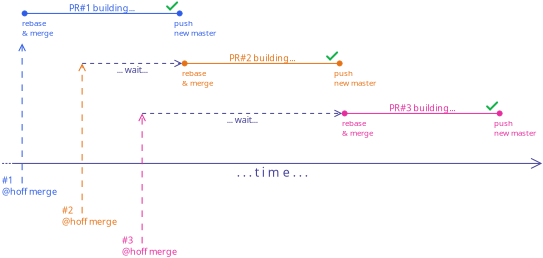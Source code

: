 <?xml version="1.0" encoding="UTF-8"?>
<dia:diagram xmlns:dia="http://www.lysator.liu.se/~alla/dia/">
  <dia:layer name="Background" visible="true" connectable="true" active="true">
    <dia:object type="Standard - Text" version="1" id="O0">
      <dia:attribute name="obj_pos">
        <dia:point val="5,1"/>
      </dia:attribute>
      <dia:attribute name="obj_bb">
        <dia:rectangle val="3.186,0.455;6.814,1.545"/>
      </dia:attribute>
      <dia:attribute name="text">
        <dia:composite type="text">
          <dia:attribute name="string">
            <dia:string>#PR#1 building...
#</dia:string>
          </dia:attribute>
          <dia:attribute name="font">
            <dia:font family="sans" style="0" name="Helvetica"/>
          </dia:attribute>
          <dia:attribute name="height">
            <dia:real val="0.564"/>
          </dia:attribute>
          <dia:attribute name="pos">
            <dia:point val="5,0.874"/>
          </dia:attribute>
          <dia:attribute name="color">
            <dia:color val="#2d5ce6ff"/>
          </dia:attribute>
          <dia:attribute name="alignment">
            <dia:enum val="1"/>
          </dia:attribute>
        </dia:composite>
      </dia:attribute>
      <dia:attribute name="valign">
        <dia:enum val="2"/>
      </dia:attribute>
      <dia:connections>
        <dia:connection handle="0" to="O11" connection="0"/>
      </dia:connections>
    </dia:object>
    <dia:object type="Standard - Line" version="0" id="O1">
      <dia:attribute name="obj_pos">
        <dia:point val="0,8.5"/>
      </dia:attribute>
      <dia:attribute name="obj_bb">
        <dia:rectangle val="-0.056,8.21;27.025,8.79"/>
      </dia:attribute>
      <dia:attribute name="conn_endpoints">
        <dia:point val="0,8.5"/>
        <dia:point val="27,8.5"/>
      </dia:attribute>
      <dia:attribute name="numcp">
        <dia:int val="1"/>
      </dia:attribute>
      <dia:attribute name="line_color">
        <dia:color val="#474499ff"/>
      </dia:attribute>
      <dia:attribute name="line_width">
        <dia:real val="0.05"/>
      </dia:attribute>
      <dia:attribute name="start_arrow">
        <dia:enum val="33"/>
      </dia:attribute>
      <dia:attribute name="start_arrow_length">
        <dia:real val="0.25"/>
      </dia:attribute>
      <dia:attribute name="start_arrow_width">
        <dia:real val="0.25"/>
      </dia:attribute>
      <dia:attribute name="end_arrow">
        <dia:enum val="1"/>
      </dia:attribute>
      <dia:attribute name="end_arrow_length">
        <dia:real val="0.5"/>
      </dia:attribute>
      <dia:attribute name="end_arrow_width">
        <dia:real val="0.5"/>
      </dia:attribute>
    </dia:object>
    <dia:object type="Standard - Text" version="1" id="O2">
      <dia:attribute name="obj_pos">
        <dia:point val="13.5,8.5"/>
      </dia:attribute>
      <dia:attribute name="obj_bb">
        <dia:rectangle val="11.318,8.5;15.682,9.223"/>
      </dia:attribute>
      <dia:attribute name="text">
        <dia:composite type="text">
          <dia:attribute name="string">
            <dia:string>#. . . t i m e . . .#</dia:string>
          </dia:attribute>
          <dia:attribute name="font">
            <dia:font family="sans" style="0" name="Helvetica"/>
          </dia:attribute>
          <dia:attribute name="height">
            <dia:real val="0.776"/>
          </dia:attribute>
          <dia:attribute name="pos">
            <dia:point val="13.5,9.076"/>
          </dia:attribute>
          <dia:attribute name="color">
            <dia:color val="#474499ff"/>
          </dia:attribute>
          <dia:attribute name="alignment">
            <dia:enum val="1"/>
          </dia:attribute>
        </dia:composite>
      </dia:attribute>
      <dia:attribute name="valign">
        <dia:enum val="0"/>
      </dia:attribute>
      <dia:connections>
        <dia:connection handle="0" to="O1" connection="0"/>
      </dia:connections>
    </dia:object>
    <dia:object type="Standard - Text" version="1" id="O3">
      <dia:attribute name="obj_pos">
        <dia:point val="8.6,1.2"/>
      </dia:attribute>
      <dia:attribute name="obj_bb">
        <dia:rectangle val="8.6,1.2;10.932,2.154"/>
      </dia:attribute>
      <dia:attribute name="text">
        <dia:composite type="text">
          <dia:attribute name="string">
            <dia:string>#push
new master#</dia:string>
          </dia:attribute>
          <dia:attribute name="font">
            <dia:font family="sans" style="0" name="Helvetica"/>
          </dia:attribute>
          <dia:attribute name="height">
            <dia:real val="0.494"/>
          </dia:attribute>
          <dia:attribute name="pos">
            <dia:point val="8.6,1.567"/>
          </dia:attribute>
          <dia:attribute name="color">
            <dia:color val="#2d5ce6ff"/>
          </dia:attribute>
          <dia:attribute name="alignment">
            <dia:enum val="0"/>
          </dia:attribute>
        </dia:composite>
      </dia:attribute>
      <dia:attribute name="valign">
        <dia:enum val="0"/>
      </dia:attribute>
    </dia:object>
    <dia:object type="Standard - Text" version="1" id="O4">
      <dia:attribute name="obj_pos">
        <dia:point val="1,1.2"/>
      </dia:attribute>
      <dia:attribute name="obj_bb">
        <dia:rectangle val="1,1.2;2.708,2.154"/>
      </dia:attribute>
      <dia:attribute name="text">
        <dia:composite type="text">
          <dia:attribute name="string">
            <dia:string>#rebase
&amp; merge#</dia:string>
          </dia:attribute>
          <dia:attribute name="font">
            <dia:font family="sans" style="0" name="Helvetica"/>
          </dia:attribute>
          <dia:attribute name="height">
            <dia:real val="0.494"/>
          </dia:attribute>
          <dia:attribute name="pos">
            <dia:point val="1,1.567"/>
          </dia:attribute>
          <dia:attribute name="color">
            <dia:color val="#2d5ce6ff"/>
          </dia:attribute>
          <dia:attribute name="alignment">
            <dia:enum val="0"/>
          </dia:attribute>
        </dia:composite>
      </dia:attribute>
      <dia:attribute name="valign">
        <dia:enum val="0"/>
      </dia:attribute>
    </dia:object>
    <dia:object type="Standard - Line" version="0" id="O5">
      <dia:attribute name="obj_pos">
        <dia:point val="1,9.5"/>
      </dia:attribute>
      <dia:attribute name="obj_bb">
        <dia:rectangle val="0.795,2.475;1.205,9.525"/>
      </dia:attribute>
      <dia:attribute name="conn_endpoints">
        <dia:point val="1,9.5"/>
        <dia:point val="1,2.5"/>
      </dia:attribute>
      <dia:attribute name="numcp">
        <dia:int val="1"/>
      </dia:attribute>
      <dia:attribute name="line_color">
        <dia:color val="#2d5ce6ff"/>
      </dia:attribute>
      <dia:attribute name="line_width">
        <dia:real val="0.05"/>
      </dia:attribute>
      <dia:attribute name="line_style">
        <dia:enum val="1"/>
      </dia:attribute>
      <dia:attribute name="end_arrow">
        <dia:enum val="1"/>
      </dia:attribute>
      <dia:attribute name="end_arrow_length">
        <dia:real val="0.33"/>
      </dia:attribute>
      <dia:attribute name="end_arrow_width">
        <dia:real val="0.33"/>
      </dia:attribute>
      <dia:attribute name="dashlength">
        <dia:real val="0.33"/>
      </dia:attribute>
    </dia:object>
    <dia:object type="Standard - Text" version="1" id="O6">
      <dia:attribute name="obj_pos">
        <dia:point val="0,9.5"/>
      </dia:attribute>
      <dia:attribute name="obj_bb">
        <dia:rectangle val="0,9.081;2.928,10.171"/>
      </dia:attribute>
      <dia:attribute name="text">
        <dia:composite type="text">
          <dia:attribute name="string">
            <dia:string>##1
@hoff merge#</dia:string>
          </dia:attribute>
          <dia:attribute name="font">
            <dia:font family="sans" style="0" name="Helvetica"/>
          </dia:attribute>
          <dia:attribute name="height">
            <dia:real val="0.564"/>
          </dia:attribute>
          <dia:attribute name="pos">
            <dia:point val="0,9.5"/>
          </dia:attribute>
          <dia:attribute name="color">
            <dia:color val="#2d5ce6ff"/>
          </dia:attribute>
          <dia:attribute name="alignment">
            <dia:enum val="0"/>
          </dia:attribute>
        </dia:composite>
      </dia:attribute>
      <dia:attribute name="valign">
        <dia:enum val="3"/>
      </dia:attribute>
    </dia:object>
    <dia:object type="Standard - Line" version="0" id="O7">
      <dia:attribute name="obj_pos">
        <dia:point val="4,11"/>
      </dia:attribute>
      <dia:attribute name="obj_bb">
        <dia:rectangle val="3.795,3.475;4.205,11.025"/>
      </dia:attribute>
      <dia:attribute name="conn_endpoints">
        <dia:point val="4,11"/>
        <dia:point val="4,3.5"/>
      </dia:attribute>
      <dia:attribute name="numcp">
        <dia:int val="1"/>
      </dia:attribute>
      <dia:attribute name="line_color">
        <dia:color val="#e67216ff"/>
      </dia:attribute>
      <dia:attribute name="line_width">
        <dia:real val="0.05"/>
      </dia:attribute>
      <dia:attribute name="line_style">
        <dia:enum val="1"/>
      </dia:attribute>
      <dia:attribute name="end_arrow">
        <dia:enum val="1"/>
      </dia:attribute>
      <dia:attribute name="end_arrow_length">
        <dia:real val="0.33"/>
      </dia:attribute>
      <dia:attribute name="end_arrow_width">
        <dia:real val="0.33"/>
      </dia:attribute>
      <dia:attribute name="dashlength">
        <dia:real val="0.33"/>
      </dia:attribute>
    </dia:object>
    <dia:object type="Standard - Text" version="1" id="O8">
      <dia:attribute name="obj_pos">
        <dia:point val="3,11"/>
      </dia:attribute>
      <dia:attribute name="obj_bb">
        <dia:rectangle val="3,10.581;5.928,11.671"/>
      </dia:attribute>
      <dia:attribute name="text">
        <dia:composite type="text">
          <dia:attribute name="string">
            <dia:string>##2
@hoff merge#</dia:string>
          </dia:attribute>
          <dia:attribute name="font">
            <dia:font family="sans" style="0" name="Helvetica"/>
          </dia:attribute>
          <dia:attribute name="height">
            <dia:real val="0.564"/>
          </dia:attribute>
          <dia:attribute name="pos">
            <dia:point val="3,11"/>
          </dia:attribute>
          <dia:attribute name="color">
            <dia:color val="#e67216ff"/>
          </dia:attribute>
          <dia:attribute name="alignment">
            <dia:enum val="0"/>
          </dia:attribute>
        </dia:composite>
      </dia:attribute>
      <dia:attribute name="valign">
        <dia:enum val="3"/>
      </dia:attribute>
    </dia:object>
    <dia:object type="Standard - Line" version="0" id="O9">
      <dia:attribute name="obj_pos">
        <dia:point val="7,12.5"/>
      </dia:attribute>
      <dia:attribute name="obj_bb">
        <dia:rectangle val="6.795,5.975;7.205,12.525"/>
      </dia:attribute>
      <dia:attribute name="conn_endpoints">
        <dia:point val="7,12.5"/>
        <dia:point val="7,6"/>
      </dia:attribute>
      <dia:attribute name="numcp">
        <dia:int val="1"/>
      </dia:attribute>
      <dia:attribute name="line_color">
        <dia:color val="#e62d9eff"/>
      </dia:attribute>
      <dia:attribute name="line_width">
        <dia:real val="0.05"/>
      </dia:attribute>
      <dia:attribute name="line_style">
        <dia:enum val="1"/>
      </dia:attribute>
      <dia:attribute name="end_arrow">
        <dia:enum val="1"/>
      </dia:attribute>
      <dia:attribute name="end_arrow_length">
        <dia:real val="0.33"/>
      </dia:attribute>
      <dia:attribute name="end_arrow_width">
        <dia:real val="0.33"/>
      </dia:attribute>
      <dia:attribute name="dashlength">
        <dia:real val="0.33"/>
      </dia:attribute>
    </dia:object>
    <dia:object type="Standard - Text" version="1" id="O10">
      <dia:attribute name="obj_pos">
        <dia:point val="6,12.5"/>
      </dia:attribute>
      <dia:attribute name="obj_bb">
        <dia:rectangle val="6,12.081;8.928,13.171"/>
      </dia:attribute>
      <dia:attribute name="text">
        <dia:composite type="text">
          <dia:attribute name="string">
            <dia:string>##3
@hoff merge#</dia:string>
          </dia:attribute>
          <dia:attribute name="font">
            <dia:font family="sans" style="0" name="Helvetica"/>
          </dia:attribute>
          <dia:attribute name="height">
            <dia:real val="0.564"/>
          </dia:attribute>
          <dia:attribute name="pos">
            <dia:point val="6,12.5"/>
          </dia:attribute>
          <dia:attribute name="color">
            <dia:color val="#e62d9eff"/>
          </dia:attribute>
          <dia:attribute name="alignment">
            <dia:enum val="0"/>
          </dia:attribute>
        </dia:composite>
      </dia:attribute>
      <dia:attribute name="valign">
        <dia:enum val="3"/>
      </dia:attribute>
    </dia:object>
    <dia:object type="Standard - Line" version="0" id="O11">
      <dia:attribute name="obj_pos">
        <dia:point val="1,1"/>
      </dia:attribute>
      <dia:attribute name="obj_bb">
        <dia:rectangle val="0.965,0.84;9.035,1.16"/>
      </dia:attribute>
      <dia:attribute name="conn_endpoints">
        <dia:point val="1,1"/>
        <dia:point val="9,1"/>
      </dia:attribute>
      <dia:attribute name="numcp">
        <dia:int val="1"/>
      </dia:attribute>
      <dia:attribute name="line_color">
        <dia:color val="#2d5ce6ff"/>
      </dia:attribute>
      <dia:attribute name="line_width">
        <dia:real val="0.05"/>
      </dia:attribute>
      <dia:attribute name="start_arrow">
        <dia:enum val="8"/>
      </dia:attribute>
      <dia:attribute name="start_arrow_length">
        <dia:real val="0.25"/>
      </dia:attribute>
      <dia:attribute name="start_arrow_width">
        <dia:real val="0.25"/>
      </dia:attribute>
      <dia:attribute name="end_arrow">
        <dia:enum val="8"/>
      </dia:attribute>
      <dia:attribute name="end_arrow_length">
        <dia:real val="0.25"/>
      </dia:attribute>
      <dia:attribute name="end_arrow_width">
        <dia:real val="0.25"/>
      </dia:attribute>
    </dia:object>
    <dia:object type="Standard - Text" version="1" id="O12">
      <dia:attribute name="obj_pos">
        <dia:point val="13,3.5"/>
      </dia:attribute>
      <dia:attribute name="obj_bb">
        <dia:rectangle val="11.186,2.955;14.814,4.045"/>
      </dia:attribute>
      <dia:attribute name="text">
        <dia:composite type="text">
          <dia:attribute name="string">
            <dia:string>#PR#2 building...
#</dia:string>
          </dia:attribute>
          <dia:attribute name="font">
            <dia:font family="sans" style="0" name="Helvetica"/>
          </dia:attribute>
          <dia:attribute name="height">
            <dia:real val="0.564"/>
          </dia:attribute>
          <dia:attribute name="pos">
            <dia:point val="13,3.374"/>
          </dia:attribute>
          <dia:attribute name="color">
            <dia:color val="#e67216ff"/>
          </dia:attribute>
          <dia:attribute name="alignment">
            <dia:enum val="1"/>
          </dia:attribute>
        </dia:composite>
      </dia:attribute>
      <dia:attribute name="valign">
        <dia:enum val="2"/>
      </dia:attribute>
      <dia:connections>
        <dia:connection handle="0" to="O15" connection="0"/>
      </dia:connections>
    </dia:object>
    <dia:object type="Standard - Text" version="1" id="O13">
      <dia:attribute name="obj_pos">
        <dia:point val="16.6,3.7"/>
      </dia:attribute>
      <dia:attribute name="obj_bb">
        <dia:rectangle val="16.6,3.7;18.933,4.654"/>
      </dia:attribute>
      <dia:attribute name="text">
        <dia:composite type="text">
          <dia:attribute name="string">
            <dia:string>#push
new master#</dia:string>
          </dia:attribute>
          <dia:attribute name="font">
            <dia:font family="sans" style="0" name="Helvetica"/>
          </dia:attribute>
          <dia:attribute name="height">
            <dia:real val="0.494"/>
          </dia:attribute>
          <dia:attribute name="pos">
            <dia:point val="16.6,4.067"/>
          </dia:attribute>
          <dia:attribute name="color">
            <dia:color val="#e67216ff"/>
          </dia:attribute>
          <dia:attribute name="alignment">
            <dia:enum val="0"/>
          </dia:attribute>
        </dia:composite>
      </dia:attribute>
      <dia:attribute name="valign">
        <dia:enum val="0"/>
      </dia:attribute>
    </dia:object>
    <dia:object type="Standard - Text" version="1" id="O14">
      <dia:attribute name="obj_pos">
        <dia:point val="9,3.7"/>
      </dia:attribute>
      <dia:attribute name="obj_bb">
        <dia:rectangle val="9,3.7;10.707,4.654"/>
      </dia:attribute>
      <dia:attribute name="text">
        <dia:composite type="text">
          <dia:attribute name="string">
            <dia:string>#rebase
&amp; merge#</dia:string>
          </dia:attribute>
          <dia:attribute name="font">
            <dia:font family="sans" style="0" name="Helvetica"/>
          </dia:attribute>
          <dia:attribute name="height">
            <dia:real val="0.494"/>
          </dia:attribute>
          <dia:attribute name="pos">
            <dia:point val="9,4.067"/>
          </dia:attribute>
          <dia:attribute name="color">
            <dia:color val="#e67216ff"/>
          </dia:attribute>
          <dia:attribute name="alignment">
            <dia:enum val="0"/>
          </dia:attribute>
        </dia:composite>
      </dia:attribute>
      <dia:attribute name="valign">
        <dia:enum val="0"/>
      </dia:attribute>
    </dia:object>
    <dia:object type="Standard - Line" version="0" id="O15">
      <dia:attribute name="obj_pos">
        <dia:point val="9,3.5"/>
      </dia:attribute>
      <dia:attribute name="obj_bb">
        <dia:rectangle val="8.965,3.34;17.035,3.66"/>
      </dia:attribute>
      <dia:attribute name="conn_endpoints">
        <dia:point val="9,3.5"/>
        <dia:point val="17,3.5"/>
      </dia:attribute>
      <dia:attribute name="numcp">
        <dia:int val="1"/>
      </dia:attribute>
      <dia:attribute name="line_color">
        <dia:color val="#e67216ff"/>
      </dia:attribute>
      <dia:attribute name="line_width">
        <dia:real val="0.05"/>
      </dia:attribute>
      <dia:attribute name="start_arrow">
        <dia:enum val="8"/>
      </dia:attribute>
      <dia:attribute name="start_arrow_length">
        <dia:real val="0.25"/>
      </dia:attribute>
      <dia:attribute name="start_arrow_width">
        <dia:real val="0.25"/>
      </dia:attribute>
      <dia:attribute name="end_arrow">
        <dia:enum val="8"/>
      </dia:attribute>
      <dia:attribute name="end_arrow_length">
        <dia:real val="0.25"/>
      </dia:attribute>
      <dia:attribute name="end_arrow_width">
        <dia:real val="0.25"/>
      </dia:attribute>
    </dia:object>
    <dia:object type="Standard - Text" version="1" id="O16">
      <dia:attribute name="obj_pos">
        <dia:point val="21,6"/>
      </dia:attribute>
      <dia:attribute name="obj_bb">
        <dia:rectangle val="19.186,5.455;22.814,6.545"/>
      </dia:attribute>
      <dia:attribute name="text">
        <dia:composite type="text">
          <dia:attribute name="string">
            <dia:string>#PR#3 building...
#</dia:string>
          </dia:attribute>
          <dia:attribute name="font">
            <dia:font family="sans" style="0" name="Helvetica"/>
          </dia:attribute>
          <dia:attribute name="height">
            <dia:real val="0.564"/>
          </dia:attribute>
          <dia:attribute name="pos">
            <dia:point val="21,5.874"/>
          </dia:attribute>
          <dia:attribute name="color">
            <dia:color val="#e62d9eff"/>
          </dia:attribute>
          <dia:attribute name="alignment">
            <dia:enum val="1"/>
          </dia:attribute>
        </dia:composite>
      </dia:attribute>
      <dia:attribute name="valign">
        <dia:enum val="2"/>
      </dia:attribute>
      <dia:connections>
        <dia:connection handle="0" to="O19" connection="0"/>
      </dia:connections>
    </dia:object>
    <dia:object type="Standard - Text" version="1" id="O17">
      <dia:attribute name="obj_pos">
        <dia:point val="24.6,6.2"/>
      </dia:attribute>
      <dia:attribute name="obj_bb">
        <dia:rectangle val="24.6,6.2;26.933,7.154"/>
      </dia:attribute>
      <dia:attribute name="text">
        <dia:composite type="text">
          <dia:attribute name="string">
            <dia:string>#push
new master#</dia:string>
          </dia:attribute>
          <dia:attribute name="font">
            <dia:font family="sans" style="0" name="Helvetica"/>
          </dia:attribute>
          <dia:attribute name="height">
            <dia:real val="0.494"/>
          </dia:attribute>
          <dia:attribute name="pos">
            <dia:point val="24.6,6.567"/>
          </dia:attribute>
          <dia:attribute name="color">
            <dia:color val="#e62d9eff"/>
          </dia:attribute>
          <dia:attribute name="alignment">
            <dia:enum val="0"/>
          </dia:attribute>
        </dia:composite>
      </dia:attribute>
      <dia:attribute name="valign">
        <dia:enum val="0"/>
      </dia:attribute>
    </dia:object>
    <dia:object type="Standard - Text" version="1" id="O18">
      <dia:attribute name="obj_pos">
        <dia:point val="17,6.2"/>
      </dia:attribute>
      <dia:attribute name="obj_bb">
        <dia:rectangle val="17,6.2;18.707,7.154"/>
      </dia:attribute>
      <dia:attribute name="text">
        <dia:composite type="text">
          <dia:attribute name="string">
            <dia:string>#rebase
&amp; merge#</dia:string>
          </dia:attribute>
          <dia:attribute name="font">
            <dia:font family="sans" style="0" name="Helvetica"/>
          </dia:attribute>
          <dia:attribute name="height">
            <dia:real val="0.494"/>
          </dia:attribute>
          <dia:attribute name="pos">
            <dia:point val="17,6.567"/>
          </dia:attribute>
          <dia:attribute name="color">
            <dia:color val="#e62d9eff"/>
          </dia:attribute>
          <dia:attribute name="alignment">
            <dia:enum val="0"/>
          </dia:attribute>
        </dia:composite>
      </dia:attribute>
      <dia:attribute name="valign">
        <dia:enum val="0"/>
      </dia:attribute>
    </dia:object>
    <dia:object type="Standard - Line" version="0" id="O19">
      <dia:attribute name="obj_pos">
        <dia:point val="17,6"/>
      </dia:attribute>
      <dia:attribute name="obj_bb">
        <dia:rectangle val="16.965,5.84;25.035,6.16"/>
      </dia:attribute>
      <dia:attribute name="conn_endpoints">
        <dia:point val="17,6"/>
        <dia:point val="25,6"/>
      </dia:attribute>
      <dia:attribute name="numcp">
        <dia:int val="1"/>
      </dia:attribute>
      <dia:attribute name="line_color">
        <dia:color val="#e62d9eff"/>
      </dia:attribute>
      <dia:attribute name="line_width">
        <dia:real val="0.05"/>
      </dia:attribute>
      <dia:attribute name="start_arrow">
        <dia:enum val="8"/>
      </dia:attribute>
      <dia:attribute name="start_arrow_length">
        <dia:real val="0.25"/>
      </dia:attribute>
      <dia:attribute name="start_arrow_width">
        <dia:real val="0.25"/>
      </dia:attribute>
      <dia:attribute name="end_arrow">
        <dia:enum val="8"/>
      </dia:attribute>
      <dia:attribute name="end_arrow_length">
        <dia:real val="0.25"/>
      </dia:attribute>
      <dia:attribute name="end_arrow_width">
        <dia:real val="0.25"/>
      </dia:attribute>
    </dia:object>
    <dia:object type="Standard - Line" version="0" id="O20">
      <dia:attribute name="obj_pos">
        <dia:point val="7,6"/>
      </dia:attribute>
      <dia:attribute name="obj_bb">
        <dia:rectangle val="6.975,5.795;17.025,6.205"/>
      </dia:attribute>
      <dia:attribute name="conn_endpoints">
        <dia:point val="7,6"/>
        <dia:point val="17,6"/>
      </dia:attribute>
      <dia:attribute name="numcp">
        <dia:int val="1"/>
      </dia:attribute>
      <dia:attribute name="line_color">
        <dia:color val="#474499ff"/>
      </dia:attribute>
      <dia:attribute name="line_width">
        <dia:real val="0.05"/>
      </dia:attribute>
      <dia:attribute name="line_style">
        <dia:enum val="1"/>
      </dia:attribute>
      <dia:attribute name="end_arrow">
        <dia:enum val="1"/>
      </dia:attribute>
      <dia:attribute name="end_arrow_length">
        <dia:real val="0.33"/>
      </dia:attribute>
      <dia:attribute name="end_arrow_width">
        <dia:real val="0.33"/>
      </dia:attribute>
      <dia:attribute name="dashlength">
        <dia:real val="0.2"/>
      </dia:attribute>
    </dia:object>
    <dia:object type="Standard - Text" version="1" id="O21">
      <dia:attribute name="obj_pos">
        <dia:point val="12,6"/>
      </dia:attribute>
      <dia:attribute name="obj_bb">
        <dia:rectangle val="11.026,6;12.974,6.526"/>
      </dia:attribute>
      <dia:attribute name="text">
        <dia:composite type="text">
          <dia:attribute name="string">
            <dia:string>#... wait...#</dia:string>
          </dia:attribute>
          <dia:attribute name="font">
            <dia:font family="sans" style="0" name="Helvetica"/>
          </dia:attribute>
          <dia:attribute name="height">
            <dia:real val="0.564"/>
          </dia:attribute>
          <dia:attribute name="pos">
            <dia:point val="12,6.419"/>
          </dia:attribute>
          <dia:attribute name="color">
            <dia:color val="#474499ff"/>
          </dia:attribute>
          <dia:attribute name="alignment">
            <dia:enum val="1"/>
          </dia:attribute>
        </dia:composite>
      </dia:attribute>
      <dia:attribute name="valign">
        <dia:enum val="0"/>
      </dia:attribute>
      <dia:connections>
        <dia:connection handle="0" to="O20" connection="0"/>
      </dia:connections>
    </dia:object>
    <dia:object type="Standard - Line" version="0" id="O22">
      <dia:attribute name="obj_pos">
        <dia:point val="4,3.5"/>
      </dia:attribute>
      <dia:attribute name="obj_bb">
        <dia:rectangle val="3.975,3.295;9.025,3.705"/>
      </dia:attribute>
      <dia:attribute name="conn_endpoints">
        <dia:point val="4,3.5"/>
        <dia:point val="9,3.5"/>
      </dia:attribute>
      <dia:attribute name="numcp">
        <dia:int val="1"/>
      </dia:attribute>
      <dia:attribute name="line_color">
        <dia:color val="#474499ff"/>
      </dia:attribute>
      <dia:attribute name="line_width">
        <dia:real val="0.05"/>
      </dia:attribute>
      <dia:attribute name="line_style">
        <dia:enum val="1"/>
      </dia:attribute>
      <dia:attribute name="end_arrow">
        <dia:enum val="1"/>
      </dia:attribute>
      <dia:attribute name="end_arrow_length">
        <dia:real val="0.33"/>
      </dia:attribute>
      <dia:attribute name="end_arrow_width">
        <dia:real val="0.33"/>
      </dia:attribute>
      <dia:attribute name="dashlength">
        <dia:real val="0.2"/>
      </dia:attribute>
    </dia:object>
    <dia:object type="Standard - Text" version="1" id="O23">
      <dia:attribute name="obj_pos">
        <dia:point val="6.5,3.5"/>
      </dia:attribute>
      <dia:attribute name="obj_bb">
        <dia:rectangle val="5.526,3.5;7.474,4.026"/>
      </dia:attribute>
      <dia:attribute name="text">
        <dia:composite type="text">
          <dia:attribute name="string">
            <dia:string>#... wait...#</dia:string>
          </dia:attribute>
          <dia:attribute name="font">
            <dia:font family="sans" style="0" name="Helvetica"/>
          </dia:attribute>
          <dia:attribute name="height">
            <dia:real val="0.564"/>
          </dia:attribute>
          <dia:attribute name="pos">
            <dia:point val="6.5,3.919"/>
          </dia:attribute>
          <dia:attribute name="color">
            <dia:color val="#474499ff"/>
          </dia:attribute>
          <dia:attribute name="alignment">
            <dia:enum val="1"/>
          </dia:attribute>
        </dia:composite>
      </dia:attribute>
      <dia:attribute name="valign">
        <dia:enum val="0"/>
      </dia:attribute>
      <dia:connections>
        <dia:connection handle="0" to="O22" connection="0"/>
      </dia:connections>
    </dia:object>
    <dia:group>
      <dia:attribute name="meta">
        <dia:composite type="dict"/>
      </dia:attribute>
      <dia:attribute name="matrix">
        <dia:matrix xx="1" xy="0" yx="0" yy="1" x0="-0.75" y0="0.35"/>
      </dia:attribute>
      <dia:object type="Standard - Line" version="0" id="O24">
        <dia:attribute name="obj_pos">
          <dia:point val="9.15,0.45"/>
        </dia:attribute>
        <dia:attribute name="obj_bb">
          <dia:rectangle val="9.079,0.029;9.571,0.521"/>
        </dia:attribute>
        <dia:attribute name="conn_endpoints">
          <dia:point val="9.15,0.45"/>
          <dia:point val="9.5,0.1"/>
        </dia:attribute>
        <dia:attribute name="numcp">
          <dia:int val="1"/>
        </dia:attribute>
        <dia:attribute name="line_color">
          <dia:color val="#11b349ff"/>
        </dia:attribute>
        <dia:attribute name="line_caps">
          <dia:enum val="1"/>
        </dia:attribute>
      </dia:object>
      <dia:object type="Standard - Line" version="0" id="O25">
        <dia:attribute name="obj_pos">
          <dia:point val="9,0.3"/>
        </dia:attribute>
        <dia:attribute name="obj_bb">
          <dia:rectangle val="8.929,0.229;9.221,0.521"/>
        </dia:attribute>
        <dia:attribute name="conn_endpoints">
          <dia:point val="9,0.3"/>
          <dia:point val="9.15,0.45"/>
        </dia:attribute>
        <dia:attribute name="numcp">
          <dia:int val="1"/>
        </dia:attribute>
        <dia:attribute name="line_color">
          <dia:color val="#11b349ff"/>
        </dia:attribute>
        <dia:attribute name="line_caps">
          <dia:enum val="1"/>
        </dia:attribute>
      </dia:object>
    </dia:group>
    <dia:group>
      <dia:attribute name="meta">
        <dia:composite type="dict"/>
      </dia:attribute>
      <dia:attribute name="matrix">
        <dia:matrix xx="1" xy="0" yx="0" yy="1" x0="7.25" y0="2.85"/>
      </dia:attribute>
      <dia:object type="Standard - Line" version="0" id="O26">
        <dia:attribute name="obj_pos">
          <dia:point val="9.15,0.45"/>
        </dia:attribute>
        <dia:attribute name="obj_bb">
          <dia:rectangle val="9.079,0.029;9.571,0.521"/>
        </dia:attribute>
        <dia:attribute name="conn_endpoints">
          <dia:point val="9.15,0.45"/>
          <dia:point val="9.5,0.1"/>
        </dia:attribute>
        <dia:attribute name="numcp">
          <dia:int val="1"/>
        </dia:attribute>
        <dia:attribute name="line_color">
          <dia:color val="#11b349ff"/>
        </dia:attribute>
        <dia:attribute name="line_caps">
          <dia:enum val="1"/>
        </dia:attribute>
      </dia:object>
      <dia:object type="Standard - Line" version="0" id="O27">
        <dia:attribute name="obj_pos">
          <dia:point val="9,0.3"/>
        </dia:attribute>
        <dia:attribute name="obj_bb">
          <dia:rectangle val="8.929,0.229;9.221,0.521"/>
        </dia:attribute>
        <dia:attribute name="conn_endpoints">
          <dia:point val="9,0.3"/>
          <dia:point val="9.15,0.45"/>
        </dia:attribute>
        <dia:attribute name="numcp">
          <dia:int val="1"/>
        </dia:attribute>
        <dia:attribute name="line_color">
          <dia:color val="#11b349ff"/>
        </dia:attribute>
        <dia:attribute name="line_caps">
          <dia:enum val="1"/>
        </dia:attribute>
      </dia:object>
    </dia:group>
    <dia:group>
      <dia:attribute name="meta">
        <dia:composite type="dict"/>
      </dia:attribute>
      <dia:attribute name="matrix">
        <dia:matrix xx="1" xy="0" yx="0" yy="1" x0="15.25" y0="5.35"/>
      </dia:attribute>
      <dia:object type="Standard - Line" version="0" id="O28">
        <dia:attribute name="obj_pos">
          <dia:point val="9.15,0.45"/>
        </dia:attribute>
        <dia:attribute name="obj_bb">
          <dia:rectangle val="9.079,0.029;9.571,0.521"/>
        </dia:attribute>
        <dia:attribute name="conn_endpoints">
          <dia:point val="9.15,0.45"/>
          <dia:point val="9.5,0.1"/>
        </dia:attribute>
        <dia:attribute name="numcp">
          <dia:int val="1"/>
        </dia:attribute>
        <dia:attribute name="line_color">
          <dia:color val="#11b349ff"/>
        </dia:attribute>
        <dia:attribute name="line_caps">
          <dia:enum val="1"/>
        </dia:attribute>
      </dia:object>
      <dia:object type="Standard - Line" version="0" id="O29">
        <dia:attribute name="obj_pos">
          <dia:point val="9,0.3"/>
        </dia:attribute>
        <dia:attribute name="obj_bb">
          <dia:rectangle val="8.929,0.229;9.221,0.521"/>
        </dia:attribute>
        <dia:attribute name="conn_endpoints">
          <dia:point val="9,0.3"/>
          <dia:point val="9.15,0.45"/>
        </dia:attribute>
        <dia:attribute name="numcp">
          <dia:int val="1"/>
        </dia:attribute>
        <dia:attribute name="line_color">
          <dia:color val="#11b349ff"/>
        </dia:attribute>
        <dia:attribute name="line_caps">
          <dia:enum val="1"/>
        </dia:attribute>
      </dia:object>
    </dia:group>
  </dia:layer>
</dia:diagram>
